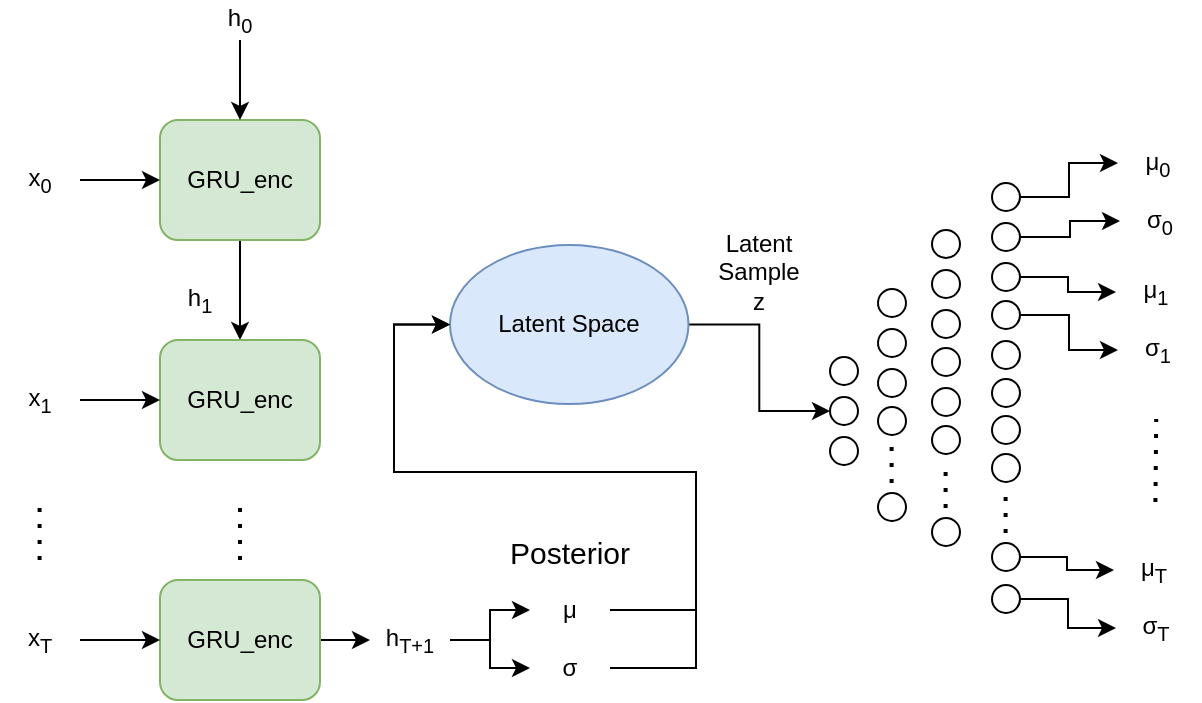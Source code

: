 <mxfile version="14.6.7" type="device"><diagram id="DZ8NXuXy_GfrIPUwnaeM" name="Page-1"><mxGraphModel dx="1422" dy="739" grid="1" gridSize="10" guides="1" tooltips="1" connect="1" arrows="1" fold="1" page="1" pageScale="1" pageWidth="1169" pageHeight="827" math="0" shadow="0"><root><mxCell id="0"/><mxCell id="1" parent="0"/><mxCell id="oNLBXndo9JrF9wz1wPDk-12" value="" style="edgeStyle=orthogonalEdgeStyle;rounded=0;orthogonalLoop=1;jettySize=auto;html=1;" parent="1" source="oNLBXndo9JrF9wz1wPDk-1" target="oNLBXndo9JrF9wz1wPDk-2" edge="1"><mxGeometry relative="1" as="geometry"/></mxCell><mxCell id="oNLBXndo9JrF9wz1wPDk-1" value="GRU_enc" style="rounded=1;whiteSpace=wrap;html=1;fillColor=#d5e8d4;strokeColor=#82b366;" parent="1" vertex="1"><mxGeometry x="365" y="299" width="80" height="60" as="geometry"/></mxCell><mxCell id="oNLBXndo9JrF9wz1wPDk-2" value="GRU_enc" style="rounded=1;whiteSpace=wrap;html=1;fillColor=#d5e8d4;strokeColor=#82b366;" parent="1" vertex="1"><mxGeometry x="365" y="409" width="80" height="60" as="geometry"/></mxCell><mxCell id="oNLBXndo9JrF9wz1wPDk-87" value="" style="edgeStyle=orthogonalEdgeStyle;rounded=0;orthogonalLoop=1;jettySize=auto;html=1;" parent="1" source="oNLBXndo9JrF9wz1wPDk-3" target="oNLBXndo9JrF9wz1wPDk-21" edge="1"><mxGeometry relative="1" as="geometry"/></mxCell><mxCell id="oNLBXndo9JrF9wz1wPDk-3" value="GRU_enc" style="rounded=1;whiteSpace=wrap;html=1;fillColor=#d5e8d4;strokeColor=#82b366;" parent="1" vertex="1"><mxGeometry x="365" y="529" width="80" height="60" as="geometry"/></mxCell><mxCell id="oNLBXndo9JrF9wz1wPDk-6" value="" style="edgeStyle=orthogonalEdgeStyle;rounded=0;orthogonalLoop=1;jettySize=auto;html=1;" parent="1" source="oNLBXndo9JrF9wz1wPDk-5" target="oNLBXndo9JrF9wz1wPDk-1" edge="1"><mxGeometry relative="1" as="geometry"/></mxCell><mxCell id="oNLBXndo9JrF9wz1wPDk-5" value="x&lt;sub&gt;0&lt;/sub&gt;" style="text;html=1;strokeColor=none;fillColor=none;align=center;verticalAlign=middle;whiteSpace=wrap;rounded=0;" parent="1" vertex="1"><mxGeometry x="285" y="319" width="40" height="20" as="geometry"/></mxCell><mxCell id="oNLBXndo9JrF9wz1wPDk-7" value="" style="edgeStyle=orthogonalEdgeStyle;rounded=0;orthogonalLoop=1;jettySize=auto;html=1;" parent="1" source="oNLBXndo9JrF9wz1wPDk-8" edge="1"><mxGeometry relative="1" as="geometry"><mxPoint x="365" y="439" as="targetPoint"/></mxGeometry></mxCell><mxCell id="oNLBXndo9JrF9wz1wPDk-8" value="x&lt;sub&gt;1&lt;/sub&gt;" style="text;html=1;strokeColor=none;fillColor=none;align=center;verticalAlign=middle;whiteSpace=wrap;rounded=0;" parent="1" vertex="1"><mxGeometry x="285" y="429" width="40" height="20" as="geometry"/></mxCell><mxCell id="oNLBXndo9JrF9wz1wPDk-9" value="" style="edgeStyle=orthogonalEdgeStyle;rounded=0;orthogonalLoop=1;jettySize=auto;html=1;" parent="1" source="oNLBXndo9JrF9wz1wPDk-10" edge="1"><mxGeometry relative="1" as="geometry"><mxPoint x="365" y="559" as="targetPoint"/></mxGeometry></mxCell><mxCell id="oNLBXndo9JrF9wz1wPDk-10" value="x&lt;sub&gt;T&lt;/sub&gt;" style="text;html=1;strokeColor=none;fillColor=none;align=center;verticalAlign=middle;whiteSpace=wrap;rounded=0;" parent="1" vertex="1"><mxGeometry x="285" y="549" width="40" height="20" as="geometry"/></mxCell><mxCell id="oNLBXndo9JrF9wz1wPDk-15" value="" style="edgeStyle=orthogonalEdgeStyle;rounded=0;orthogonalLoop=1;jettySize=auto;html=1;" parent="1" source="oNLBXndo9JrF9wz1wPDk-14" target="oNLBXndo9JrF9wz1wPDk-1" edge="1"><mxGeometry relative="1" as="geometry"/></mxCell><mxCell id="oNLBXndo9JrF9wz1wPDk-14" value="h&lt;sub&gt;0&lt;/sub&gt;" style="text;html=1;strokeColor=none;fillColor=none;align=center;verticalAlign=middle;whiteSpace=wrap;rounded=0;" parent="1" vertex="1"><mxGeometry x="385" y="239" width="40" height="20" as="geometry"/></mxCell><mxCell id="oNLBXndo9JrF9wz1wPDk-16" value="h&lt;sub&gt;1&lt;/sub&gt;" style="text;html=1;strokeColor=none;fillColor=none;align=center;verticalAlign=middle;whiteSpace=wrap;rounded=0;" parent="1" vertex="1"><mxGeometry x="365" y="379" width="40" height="20" as="geometry"/></mxCell><mxCell id="oNLBXndo9JrF9wz1wPDk-17" value="" style="endArrow=none;dashed=1;html=1;dashPattern=1 3;strokeWidth=2;" parent="1" edge="1"><mxGeometry width="50" height="50" relative="1" as="geometry"><mxPoint x="405" y="519" as="sourcePoint"/><mxPoint x="405" y="489" as="targetPoint"/></mxGeometry></mxCell><mxCell id="ERfAPKb96oPd7G-WMoMk-31" style="edgeStyle=orthogonalEdgeStyle;rounded=0;orthogonalLoop=1;jettySize=auto;html=1;exitX=1;exitY=0.5;exitDx=0;exitDy=0;entryX=0;entryY=0.5;entryDx=0;entryDy=0;" edge="1" parent="1" source="oNLBXndo9JrF9wz1wPDk-18" target="ERfAPKb96oPd7G-WMoMk-3"><mxGeometry relative="1" as="geometry"/></mxCell><mxCell id="oNLBXndo9JrF9wz1wPDk-18" value="Latent Space" style="ellipse;whiteSpace=wrap;html=1;fillColor=#dae8fc;strokeColor=#6c8ebf;" parent="1" vertex="1"><mxGeometry x="510" y="361.5" width="119.25" height="79.5" as="geometry"/></mxCell><mxCell id="oNLBXndo9JrF9wz1wPDk-20" value="" style="endArrow=none;dashed=1;html=1;dashPattern=1 3;strokeWidth=2;" parent="1" edge="1"><mxGeometry width="50" height="50" relative="1" as="geometry"><mxPoint x="304.8" y="519" as="sourcePoint"/><mxPoint x="304.8" y="489" as="targetPoint"/></mxGeometry></mxCell><mxCell id="oNLBXndo9JrF9wz1wPDk-90" style="edgeStyle=orthogonalEdgeStyle;rounded=0;orthogonalLoop=1;jettySize=auto;html=1;entryX=0;entryY=0.5;entryDx=0;entryDy=0;" parent="1" source="oNLBXndo9JrF9wz1wPDk-21" target="oNLBXndo9JrF9wz1wPDk-88" edge="1"><mxGeometry relative="1" as="geometry"/></mxCell><mxCell id="oNLBXndo9JrF9wz1wPDk-91" style="edgeStyle=orthogonalEdgeStyle;rounded=0;orthogonalLoop=1;jettySize=auto;html=1;exitX=1;exitY=0.5;exitDx=0;exitDy=0;entryX=0;entryY=0.5;entryDx=0;entryDy=0;" parent="1" source="oNLBXndo9JrF9wz1wPDk-21" target="oNLBXndo9JrF9wz1wPDk-89" edge="1"><mxGeometry relative="1" as="geometry"/></mxCell><mxCell id="oNLBXndo9JrF9wz1wPDk-21" value="h&lt;sub&gt;T+1&lt;/sub&gt;" style="text;html=1;strokeColor=none;fillColor=none;align=center;verticalAlign=middle;whiteSpace=wrap;rounded=0;" parent="1" vertex="1"><mxGeometry x="470" y="549" width="40" height="20" as="geometry"/></mxCell><mxCell id="ERfAPKb96oPd7G-WMoMk-48" style="edgeStyle=orthogonalEdgeStyle;rounded=0;orthogonalLoop=1;jettySize=auto;html=1;exitX=1;exitY=0.5;exitDx=0;exitDy=0;entryX=0;entryY=0.5;entryDx=0;entryDy=0;" edge="1" parent="1" source="oNLBXndo9JrF9wz1wPDk-88" target="oNLBXndo9JrF9wz1wPDk-18"><mxGeometry relative="1" as="geometry"><Array as="points"><mxPoint x="633" y="544"/><mxPoint x="633" y="475"/><mxPoint x="482" y="475"/><mxPoint x="482" y="401"/></Array></mxGeometry></mxCell><mxCell id="oNLBXndo9JrF9wz1wPDk-88" value="μ" style="text;html=1;strokeColor=none;fillColor=none;align=center;verticalAlign=middle;whiteSpace=wrap;rounded=0;" parent="1" vertex="1"><mxGeometry x="550" y="534" width="40" height="20" as="geometry"/></mxCell><mxCell id="ERfAPKb96oPd7G-WMoMk-49" style="edgeStyle=orthogonalEdgeStyle;rounded=0;orthogonalLoop=1;jettySize=auto;html=1;exitX=1;exitY=0.5;exitDx=0;exitDy=0;entryX=0;entryY=0.5;entryDx=0;entryDy=0;" edge="1" parent="1" source="oNLBXndo9JrF9wz1wPDk-89" target="oNLBXndo9JrF9wz1wPDk-18"><mxGeometry relative="1" as="geometry"><Array as="points"><mxPoint x="633" y="573"/><mxPoint x="633" y="475"/><mxPoint x="482" y="475"/><mxPoint x="482" y="401"/></Array></mxGeometry></mxCell><mxCell id="oNLBXndo9JrF9wz1wPDk-89" value="σ" style="text;html=1;strokeColor=none;fillColor=none;align=center;verticalAlign=middle;whiteSpace=wrap;rounded=0;" parent="1" vertex="1"><mxGeometry x="550" y="563" width="40" height="20" as="geometry"/></mxCell><mxCell id="oNLBXndo9JrF9wz1wPDk-95" value="&lt;font style=&quot;font-size: 15px&quot;&gt;Posterior&lt;/font&gt;" style="text;html=1;strokeColor=none;fillColor=none;align=center;verticalAlign=middle;whiteSpace=wrap;rounded=0;" parent="1" vertex="1"><mxGeometry x="550" y="505" width="40" height="20" as="geometry"/></mxCell><mxCell id="ERfAPKb96oPd7G-WMoMk-2" value="" style="ellipse;whiteSpace=wrap;html=1;aspect=fixed;" vertex="1" parent="1"><mxGeometry x="700" y="417.5" width="14" height="14" as="geometry"/></mxCell><mxCell id="ERfAPKb96oPd7G-WMoMk-3" value="" style="ellipse;whiteSpace=wrap;html=1;aspect=fixed;" vertex="1" parent="1"><mxGeometry x="700" y="437.5" width="14" height="14" as="geometry"/></mxCell><mxCell id="ERfAPKb96oPd7G-WMoMk-5" value="" style="ellipse;whiteSpace=wrap;html=1;aspect=fixed;" vertex="1" parent="1"><mxGeometry x="700" y="457.5" width="14" height="14" as="geometry"/></mxCell><mxCell id="ERfAPKb96oPd7G-WMoMk-7" value="" style="ellipse;whiteSpace=wrap;html=1;aspect=fixed;" vertex="1" parent="1"><mxGeometry x="724" y="383.5" width="14" height="14" as="geometry"/></mxCell><mxCell id="ERfAPKb96oPd7G-WMoMk-8" value="" style="ellipse;whiteSpace=wrap;html=1;aspect=fixed;" vertex="1" parent="1"><mxGeometry x="724" y="403.5" width="14" height="14" as="geometry"/></mxCell><mxCell id="ERfAPKb96oPd7G-WMoMk-9" value="" style="ellipse;whiteSpace=wrap;html=1;aspect=fixed;" vertex="1" parent="1"><mxGeometry x="724" y="423.5" width="14" height="14" as="geometry"/></mxCell><mxCell id="ERfAPKb96oPd7G-WMoMk-10" value="" style="ellipse;whiteSpace=wrap;html=1;aspect=fixed;" vertex="1" parent="1"><mxGeometry x="724" y="442.5" width="14" height="14" as="geometry"/></mxCell><mxCell id="ERfAPKb96oPd7G-WMoMk-11" value="" style="ellipse;whiteSpace=wrap;html=1;aspect=fixed;" vertex="1" parent="1"><mxGeometry x="724" y="485.5" width="14" height="14" as="geometry"/></mxCell><mxCell id="ERfAPKb96oPd7G-WMoMk-12" value="" style="endArrow=none;dashed=1;html=1;dashPattern=1 3;strokeWidth=2;" edge="1" parent="1"><mxGeometry width="50" height="50" relative="1" as="geometry"><mxPoint x="730.8" y="480.5" as="sourcePoint"/><mxPoint x="730.8" y="460.5" as="targetPoint"/></mxGeometry></mxCell><mxCell id="ERfAPKb96oPd7G-WMoMk-13" value="" style="ellipse;whiteSpace=wrap;html=1;aspect=fixed;" vertex="1" parent="1"><mxGeometry x="751" y="354" width="14" height="14" as="geometry"/></mxCell><mxCell id="ERfAPKb96oPd7G-WMoMk-14" value="" style="ellipse;whiteSpace=wrap;html=1;aspect=fixed;" vertex="1" parent="1"><mxGeometry x="751" y="374" width="14" height="14" as="geometry"/></mxCell><mxCell id="ERfAPKb96oPd7G-WMoMk-15" value="" style="ellipse;whiteSpace=wrap;html=1;aspect=fixed;" vertex="1" parent="1"><mxGeometry x="751" y="394" width="14" height="14" as="geometry"/></mxCell><mxCell id="ERfAPKb96oPd7G-WMoMk-16" value="" style="ellipse;whiteSpace=wrap;html=1;aspect=fixed;" vertex="1" parent="1"><mxGeometry x="751" y="413" width="14" height="14" as="geometry"/></mxCell><mxCell id="ERfAPKb96oPd7G-WMoMk-17" value="" style="ellipse;whiteSpace=wrap;html=1;aspect=fixed;" vertex="1" parent="1"><mxGeometry x="751" y="433" width="14" height="14" as="geometry"/></mxCell><mxCell id="ERfAPKb96oPd7G-WMoMk-18" value="" style="ellipse;whiteSpace=wrap;html=1;aspect=fixed;" vertex="1" parent="1"><mxGeometry x="751" y="452" width="14" height="14" as="geometry"/></mxCell><mxCell id="ERfAPKb96oPd7G-WMoMk-19" value="" style="ellipse;whiteSpace=wrap;html=1;aspect=fixed;" vertex="1" parent="1"><mxGeometry x="751" y="498" width="14" height="14" as="geometry"/></mxCell><mxCell id="ERfAPKb96oPd7G-WMoMk-20" value="" style="endArrow=none;dashed=1;html=1;dashPattern=1 3;strokeWidth=2;" edge="1" parent="1"><mxGeometry width="50" height="50" relative="1" as="geometry"><mxPoint x="757.8" y="493" as="sourcePoint"/><mxPoint x="757.8" y="473" as="targetPoint"/></mxGeometry></mxCell><mxCell id="ERfAPKb96oPd7G-WMoMk-50" style="edgeStyle=orthogonalEdgeStyle;rounded=0;orthogonalLoop=1;jettySize=auto;html=1;exitX=1;exitY=0.5;exitDx=0;exitDy=0;entryX=0;entryY=0.5;entryDx=0;entryDy=0;" edge="1" parent="1" source="ERfAPKb96oPd7G-WMoMk-21" target="ERfAPKb96oPd7G-WMoMk-37"><mxGeometry relative="1" as="geometry"/></mxCell><mxCell id="ERfAPKb96oPd7G-WMoMk-21" value="" style="ellipse;whiteSpace=wrap;html=1;aspect=fixed;" vertex="1" parent="1"><mxGeometry x="781" y="330.5" width="14" height="14" as="geometry"/></mxCell><mxCell id="ERfAPKb96oPd7G-WMoMk-51" style="edgeStyle=orthogonalEdgeStyle;rounded=0;orthogonalLoop=1;jettySize=auto;html=1;exitX=1;exitY=0.5;exitDx=0;exitDy=0;entryX=0;entryY=0.5;entryDx=0;entryDy=0;" edge="1" parent="1" source="ERfAPKb96oPd7G-WMoMk-22" target="ERfAPKb96oPd7G-WMoMk-38"><mxGeometry relative="1" as="geometry"/></mxCell><mxCell id="ERfAPKb96oPd7G-WMoMk-22" value="" style="ellipse;whiteSpace=wrap;html=1;aspect=fixed;" vertex="1" parent="1"><mxGeometry x="781" y="350.5" width="14" height="14" as="geometry"/></mxCell><mxCell id="ERfAPKb96oPd7G-WMoMk-52" style="edgeStyle=orthogonalEdgeStyle;rounded=0;orthogonalLoop=1;jettySize=auto;html=1;exitX=1;exitY=0.5;exitDx=0;exitDy=0;entryX=0;entryY=0.5;entryDx=0;entryDy=0;" edge="1" parent="1" source="ERfAPKb96oPd7G-WMoMk-23" target="ERfAPKb96oPd7G-WMoMk-44"><mxGeometry relative="1" as="geometry"/></mxCell><mxCell id="ERfAPKb96oPd7G-WMoMk-23" value="" style="ellipse;whiteSpace=wrap;html=1;aspect=fixed;" vertex="1" parent="1"><mxGeometry x="781" y="370.5" width="14" height="14" as="geometry"/></mxCell><mxCell id="ERfAPKb96oPd7G-WMoMk-53" style="edgeStyle=orthogonalEdgeStyle;rounded=0;orthogonalLoop=1;jettySize=auto;html=1;exitX=1;exitY=0.5;exitDx=0;exitDy=0;entryX=0;entryY=0.5;entryDx=0;entryDy=0;" edge="1" parent="1" source="ERfAPKb96oPd7G-WMoMk-24" target="ERfAPKb96oPd7G-WMoMk-45"><mxGeometry relative="1" as="geometry"/></mxCell><mxCell id="ERfAPKb96oPd7G-WMoMk-24" value="" style="ellipse;whiteSpace=wrap;html=1;aspect=fixed;" vertex="1" parent="1"><mxGeometry x="781" y="389.5" width="14" height="14" as="geometry"/></mxCell><mxCell id="ERfAPKb96oPd7G-WMoMk-25" value="" style="ellipse;whiteSpace=wrap;html=1;aspect=fixed;" vertex="1" parent="1"><mxGeometry x="781" y="409.5" width="14" height="14" as="geometry"/></mxCell><mxCell id="ERfAPKb96oPd7G-WMoMk-26" value="" style="ellipse;whiteSpace=wrap;html=1;aspect=fixed;" vertex="1" parent="1"><mxGeometry x="781" y="428.5" width="14" height="14" as="geometry"/></mxCell><mxCell id="ERfAPKb96oPd7G-WMoMk-27" value="" style="ellipse;whiteSpace=wrap;html=1;aspect=fixed;" vertex="1" parent="1"><mxGeometry x="781" y="447" width="14" height="14" as="geometry"/></mxCell><mxCell id="ERfAPKb96oPd7G-WMoMk-28" value="" style="ellipse;whiteSpace=wrap;html=1;aspect=fixed;" vertex="1" parent="1"><mxGeometry x="781" y="466" width="14" height="14" as="geometry"/></mxCell><mxCell id="ERfAPKb96oPd7G-WMoMk-54" style="edgeStyle=orthogonalEdgeStyle;rounded=0;orthogonalLoop=1;jettySize=auto;html=1;exitX=1;exitY=0.5;exitDx=0;exitDy=0;entryX=0;entryY=0.5;entryDx=0;entryDy=0;" edge="1" parent="1" source="ERfAPKb96oPd7G-WMoMk-29" target="ERfAPKb96oPd7G-WMoMk-46"><mxGeometry relative="1" as="geometry"/></mxCell><mxCell id="ERfAPKb96oPd7G-WMoMk-29" value="" style="ellipse;whiteSpace=wrap;html=1;aspect=fixed;" vertex="1" parent="1"><mxGeometry x="781" y="510.5" width="14" height="14" as="geometry"/></mxCell><mxCell id="ERfAPKb96oPd7G-WMoMk-30" value="" style="endArrow=none;dashed=1;html=1;dashPattern=1 3;strokeWidth=2;" edge="1" parent="1"><mxGeometry width="50" height="50" relative="1" as="geometry"><mxPoint x="787.8" y="505.5" as="sourcePoint"/><mxPoint x="787.8" y="485.5" as="targetPoint"/></mxGeometry></mxCell><mxCell id="ERfAPKb96oPd7G-WMoMk-56" style="edgeStyle=orthogonalEdgeStyle;rounded=0;orthogonalLoop=1;jettySize=auto;html=1;exitX=1;exitY=0.5;exitDx=0;exitDy=0;entryX=0;entryY=0.5;entryDx=0;entryDy=0;" edge="1" parent="1" source="ERfAPKb96oPd7G-WMoMk-32" target="ERfAPKb96oPd7G-WMoMk-47"><mxGeometry relative="1" as="geometry"/></mxCell><mxCell id="ERfAPKb96oPd7G-WMoMk-32" value="" style="ellipse;whiteSpace=wrap;html=1;aspect=fixed;" vertex="1" parent="1"><mxGeometry x="781" y="531.5" width="14" height="14" as="geometry"/></mxCell><mxCell id="ERfAPKb96oPd7G-WMoMk-36" value="" style="endArrow=none;dashed=1;html=1;dashPattern=1 3;strokeWidth=2;" edge="1" parent="1"><mxGeometry width="50" height="50" relative="1" as="geometry"><mxPoint x="862.71" y="490" as="sourcePoint"/><mxPoint x="863.12" y="448.5" as="targetPoint"/></mxGeometry></mxCell><mxCell id="ERfAPKb96oPd7G-WMoMk-37" value="μ&lt;sub&gt;0&lt;/sub&gt;" style="text;html=1;strokeColor=none;fillColor=none;align=center;verticalAlign=middle;whiteSpace=wrap;rounded=0;" vertex="1" parent="1"><mxGeometry x="844" y="310.5" width="40" height="20" as="geometry"/></mxCell><mxCell id="ERfAPKb96oPd7G-WMoMk-38" value="σ&lt;sub&gt;0&lt;/sub&gt;" style="text;html=1;strokeColor=none;fillColor=none;align=center;verticalAlign=middle;whiteSpace=wrap;rounded=0;" vertex="1" parent="1"><mxGeometry x="845" y="339.5" width="40" height="20" as="geometry"/></mxCell><mxCell id="ERfAPKb96oPd7G-WMoMk-44" value="μ&lt;sub&gt;1&lt;/sub&gt;" style="text;html=1;strokeColor=none;fillColor=none;align=center;verticalAlign=middle;whiteSpace=wrap;rounded=0;" vertex="1" parent="1"><mxGeometry x="843" y="375" width="40" height="20" as="geometry"/></mxCell><mxCell id="ERfAPKb96oPd7G-WMoMk-45" value="σ&lt;sub&gt;1&lt;/sub&gt;" style="text;html=1;strokeColor=none;fillColor=none;align=center;verticalAlign=middle;whiteSpace=wrap;rounded=0;" vertex="1" parent="1"><mxGeometry x="844" y="404" width="40" height="20" as="geometry"/></mxCell><mxCell id="ERfAPKb96oPd7G-WMoMk-46" value="μ&lt;sub&gt;T&lt;/sub&gt;" style="text;html=1;strokeColor=none;fillColor=none;align=center;verticalAlign=middle;whiteSpace=wrap;rounded=0;" vertex="1" parent="1"><mxGeometry x="842" y="514" width="40" height="20" as="geometry"/></mxCell><mxCell id="ERfAPKb96oPd7G-WMoMk-47" value="σ&lt;sub&gt;T&lt;/sub&gt;" style="text;html=1;strokeColor=none;fillColor=none;align=center;verticalAlign=middle;whiteSpace=wrap;rounded=0;" vertex="1" parent="1"><mxGeometry x="843" y="543" width="40" height="20" as="geometry"/></mxCell><mxCell id="ERfAPKb96oPd7G-WMoMk-57" value="&lt;div&gt;Latent&lt;/div&gt;&lt;div&gt;Sample&lt;/div&gt;&lt;div&gt;z&lt;br&gt;&lt;/div&gt;" style="text;html=1;align=center;verticalAlign=middle;resizable=0;points=[];autosize=1;strokeColor=none;" vertex="1" parent="1"><mxGeometry x="634" y="350" width="60" height="50" as="geometry"/></mxCell></root></mxGraphModel></diagram></mxfile>